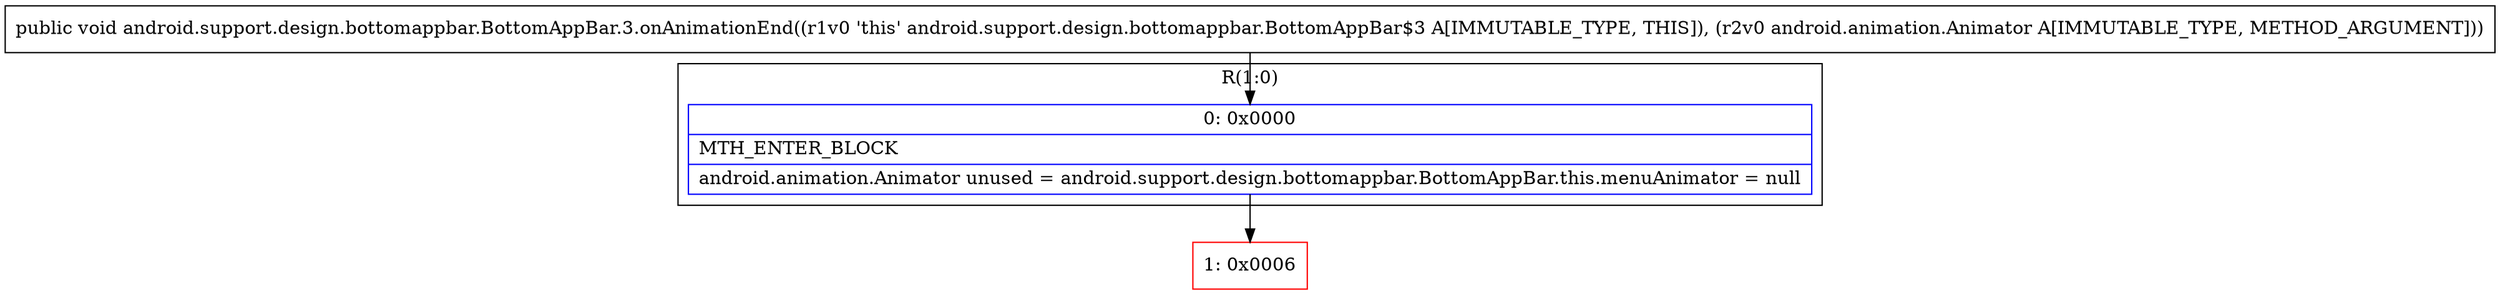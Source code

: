 digraph "CFG forandroid.support.design.bottomappbar.BottomAppBar.3.onAnimationEnd(Landroid\/animation\/Animator;)V" {
subgraph cluster_Region_725014510 {
label = "R(1:0)";
node [shape=record,color=blue];
Node_0 [shape=record,label="{0\:\ 0x0000|MTH_ENTER_BLOCK\l|android.animation.Animator unused = android.support.design.bottomappbar.BottomAppBar.this.menuAnimator = null\l}"];
}
Node_1 [shape=record,color=red,label="{1\:\ 0x0006}"];
MethodNode[shape=record,label="{public void android.support.design.bottomappbar.BottomAppBar.3.onAnimationEnd((r1v0 'this' android.support.design.bottomappbar.BottomAppBar$3 A[IMMUTABLE_TYPE, THIS]), (r2v0 android.animation.Animator A[IMMUTABLE_TYPE, METHOD_ARGUMENT])) }"];
MethodNode -> Node_0;
Node_0 -> Node_1;
}

